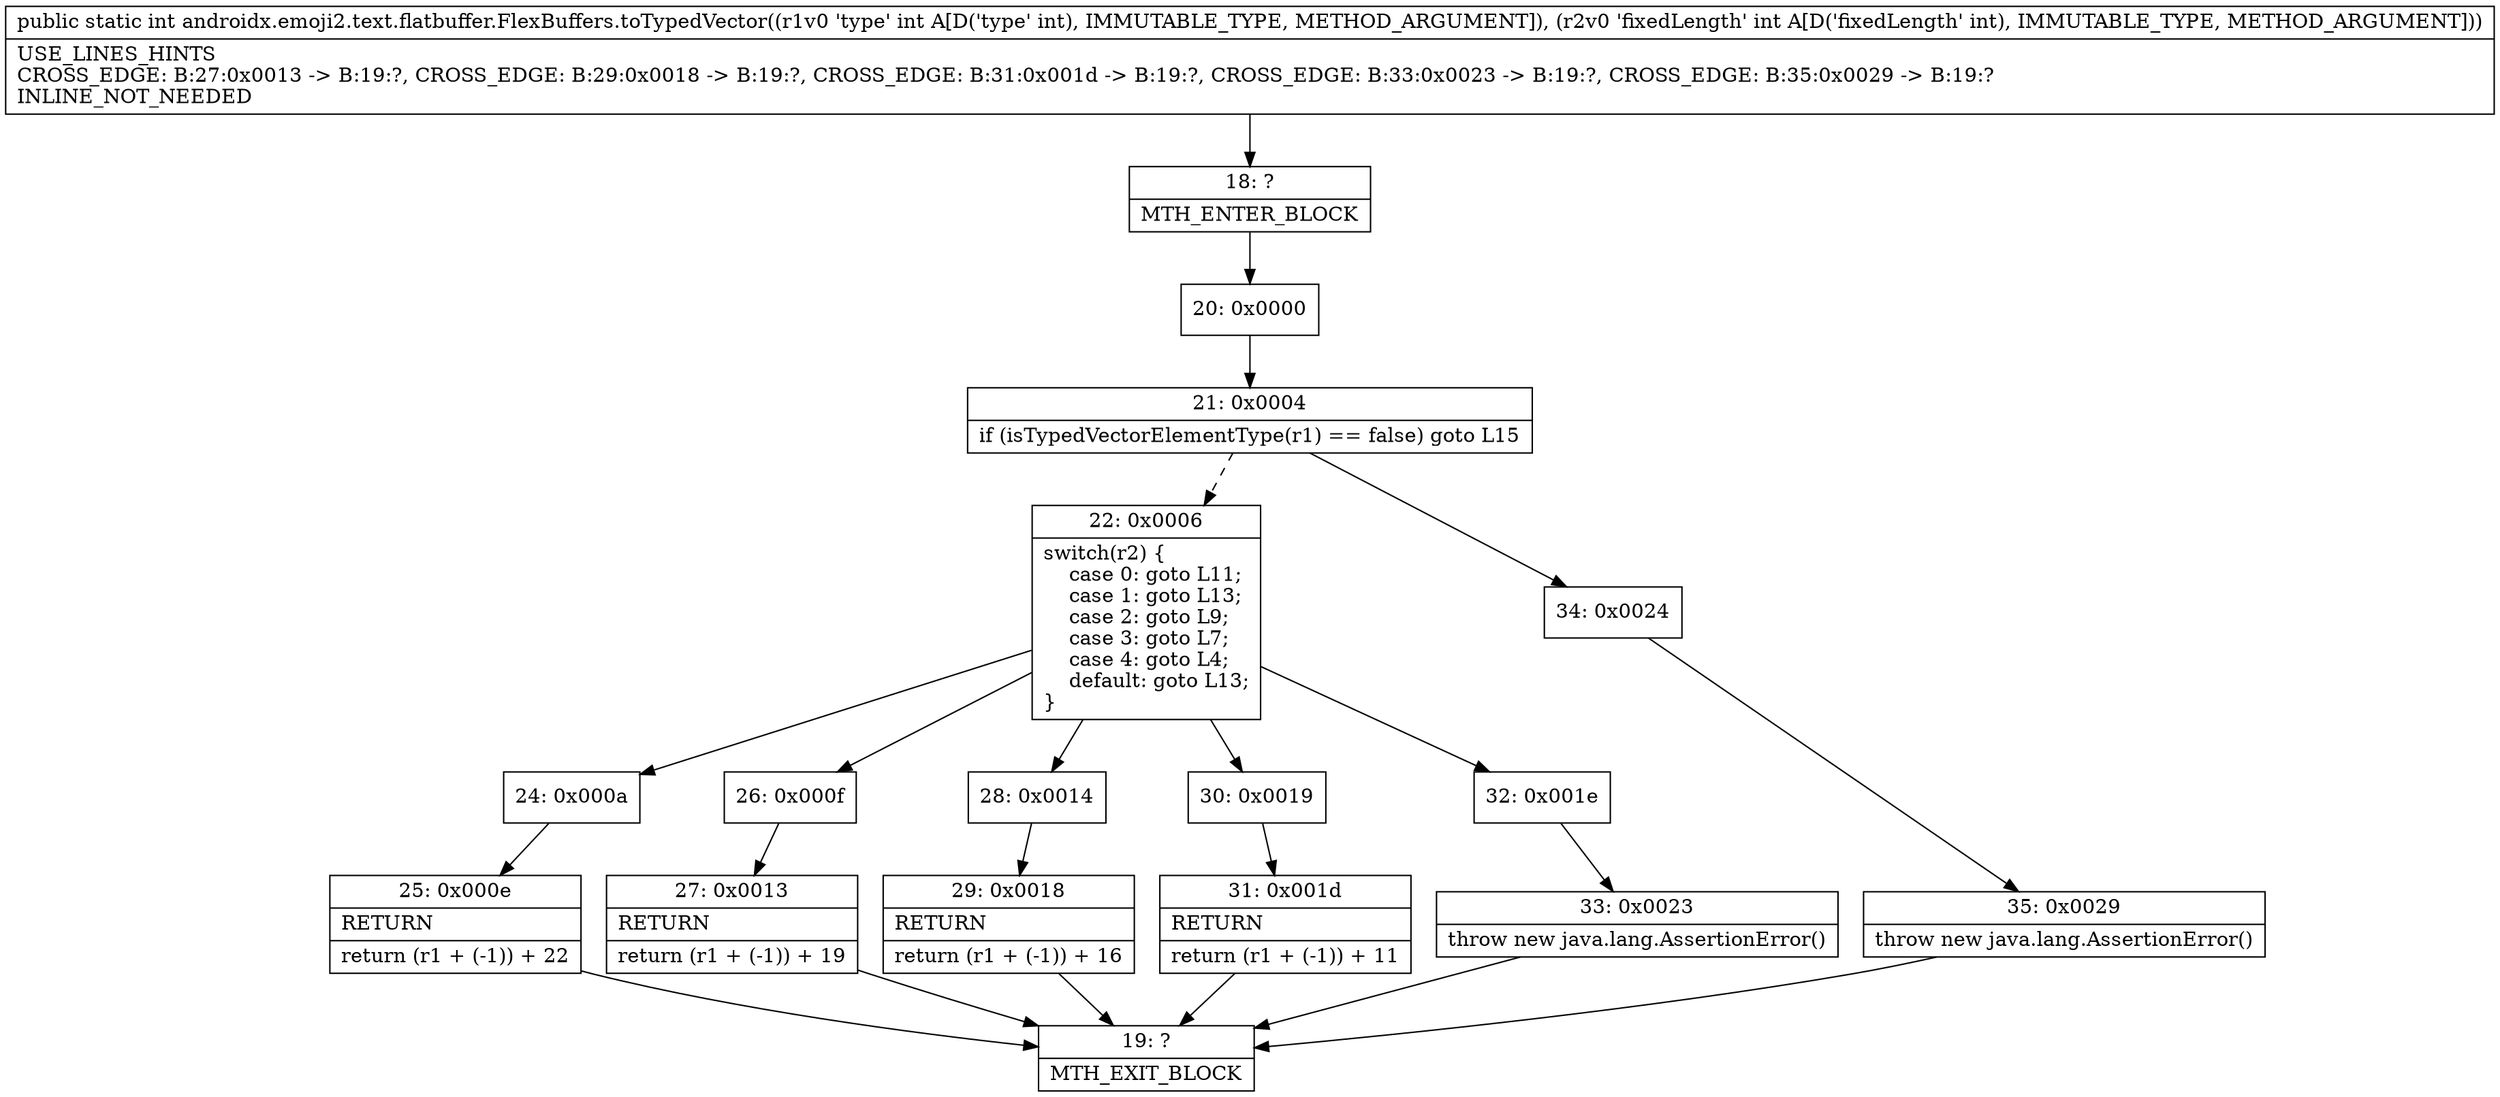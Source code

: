 digraph "CFG forandroidx.emoji2.text.flatbuffer.FlexBuffers.toTypedVector(II)I" {
Node_18 [shape=record,label="{18\:\ ?|MTH_ENTER_BLOCK\l}"];
Node_20 [shape=record,label="{20\:\ 0x0000}"];
Node_21 [shape=record,label="{21\:\ 0x0004|if (isTypedVectorElementType(r1) == false) goto L15\l}"];
Node_22 [shape=record,label="{22\:\ 0x0006|switch(r2) \{\l    case 0: goto L11;\l    case 1: goto L13;\l    case 2: goto L9;\l    case 3: goto L7;\l    case 4: goto L4;\l    default: goto L13;\l\}\l}"];
Node_24 [shape=record,label="{24\:\ 0x000a}"];
Node_25 [shape=record,label="{25\:\ 0x000e|RETURN\l|return (r1 + (\-1)) + 22\l}"];
Node_19 [shape=record,label="{19\:\ ?|MTH_EXIT_BLOCK\l}"];
Node_26 [shape=record,label="{26\:\ 0x000f}"];
Node_27 [shape=record,label="{27\:\ 0x0013|RETURN\l|return (r1 + (\-1)) + 19\l}"];
Node_28 [shape=record,label="{28\:\ 0x0014}"];
Node_29 [shape=record,label="{29\:\ 0x0018|RETURN\l|return (r1 + (\-1)) + 16\l}"];
Node_30 [shape=record,label="{30\:\ 0x0019}"];
Node_31 [shape=record,label="{31\:\ 0x001d|RETURN\l|return (r1 + (\-1)) + 11\l}"];
Node_32 [shape=record,label="{32\:\ 0x001e}"];
Node_33 [shape=record,label="{33\:\ 0x0023|throw new java.lang.AssertionError()\l}"];
Node_34 [shape=record,label="{34\:\ 0x0024}"];
Node_35 [shape=record,label="{35\:\ 0x0029|throw new java.lang.AssertionError()\l}"];
MethodNode[shape=record,label="{public static int androidx.emoji2.text.flatbuffer.FlexBuffers.toTypedVector((r1v0 'type' int A[D('type' int), IMMUTABLE_TYPE, METHOD_ARGUMENT]), (r2v0 'fixedLength' int A[D('fixedLength' int), IMMUTABLE_TYPE, METHOD_ARGUMENT]))  | USE_LINES_HINTS\lCROSS_EDGE: B:27:0x0013 \-\> B:19:?, CROSS_EDGE: B:29:0x0018 \-\> B:19:?, CROSS_EDGE: B:31:0x001d \-\> B:19:?, CROSS_EDGE: B:33:0x0023 \-\> B:19:?, CROSS_EDGE: B:35:0x0029 \-\> B:19:?\lINLINE_NOT_NEEDED\l}"];
MethodNode -> Node_18;Node_18 -> Node_20;
Node_20 -> Node_21;
Node_21 -> Node_22[style=dashed];
Node_21 -> Node_34;
Node_22 -> Node_24;
Node_22 -> Node_26;
Node_22 -> Node_28;
Node_22 -> Node_30;
Node_22 -> Node_32;
Node_24 -> Node_25;
Node_25 -> Node_19;
Node_26 -> Node_27;
Node_27 -> Node_19;
Node_28 -> Node_29;
Node_29 -> Node_19;
Node_30 -> Node_31;
Node_31 -> Node_19;
Node_32 -> Node_33;
Node_33 -> Node_19;
Node_34 -> Node_35;
Node_35 -> Node_19;
}

